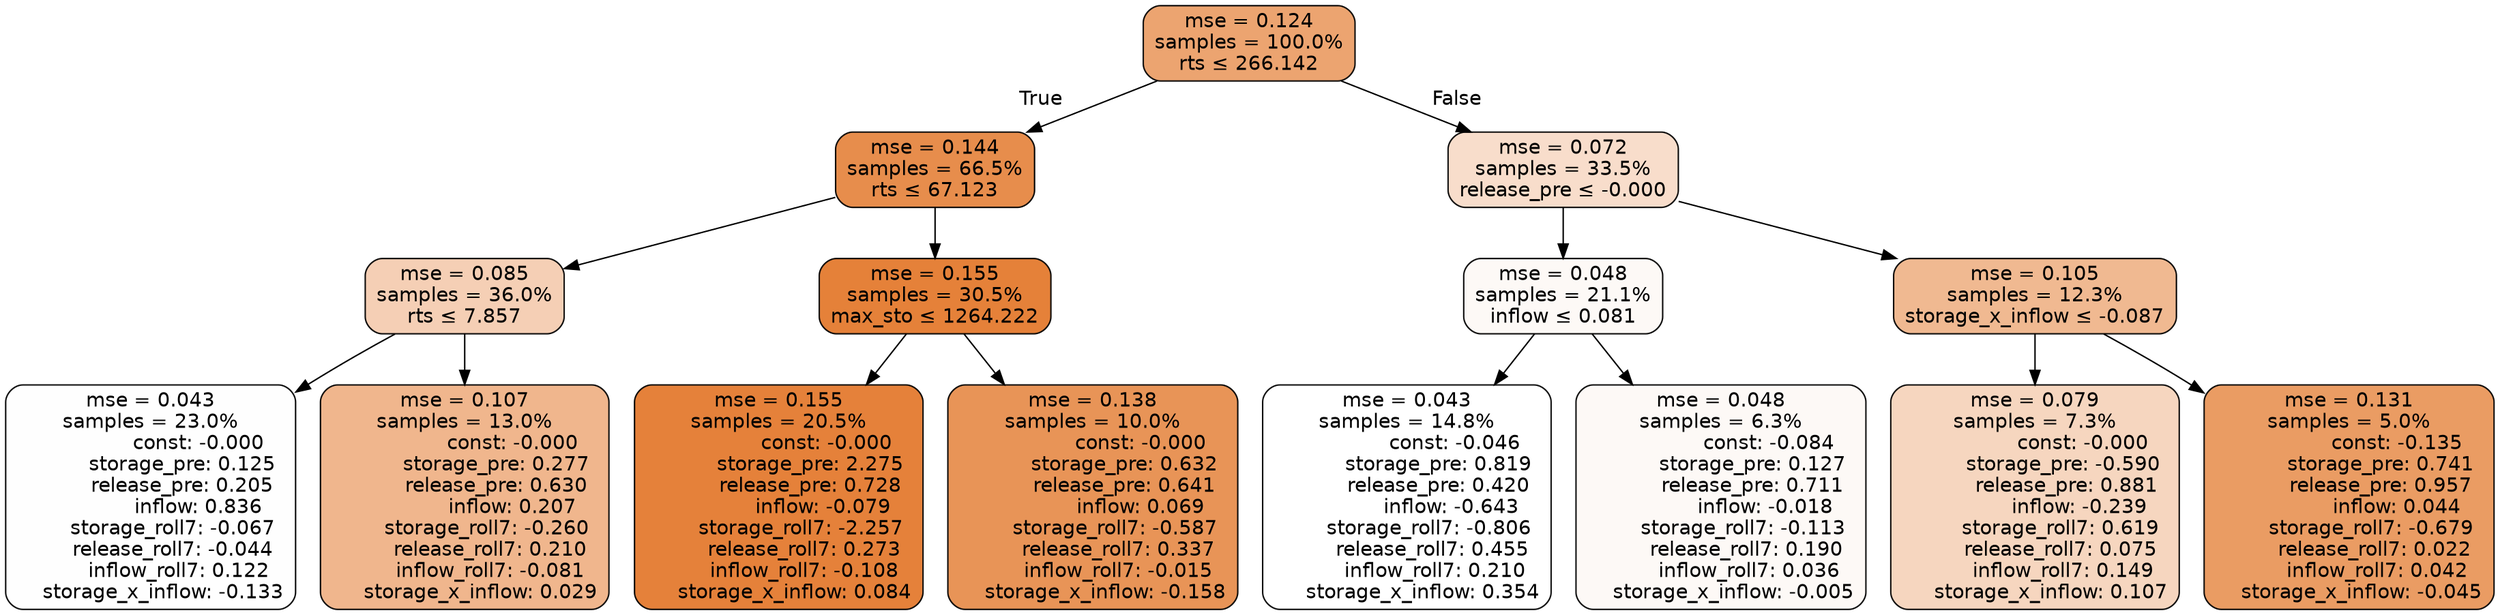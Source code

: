 digraph tree {
bgcolor="transparent"
node [shape=rectangle, style="filled, rounded", color="black", fontname=helvetica] ;
edge [fontname=helvetica] ;
	"0" [label="mse = 0.124
samples = 100.0%
rts &le; 266.142", fillcolor="#eca470"]
	"1" [label="mse = 0.144
samples = 66.5%
rts &le; 67.123", fillcolor="#e78d4c"]
	"2" [label="mse = 0.085
samples = 36.0%
rts &le; 7.857", fillcolor="#f5cfb5"]
	"3" [label="mse = 0.043
samples = 23.0%
               const: -0.000
          storage_pre: 0.125
          release_pre: 0.205
               inflow: 0.836
       storage_roll7: -0.067
       release_roll7: -0.044
         inflow_roll7: 0.122
    storage_x_inflow: -0.133", fillcolor="#fefefe"]
	"4" [label="mse = 0.107
samples = 13.0%
               const: -0.000
          storage_pre: 0.277
          release_pre: 0.630
               inflow: 0.207
       storage_roll7: -0.260
        release_roll7: 0.210
        inflow_roll7: -0.081
     storage_x_inflow: 0.029", fillcolor="#f0b68d"]
	"5" [label="mse = 0.155
samples = 30.5%
max_sto &le; 1264.222", fillcolor="#e58139"]
	"6" [label="mse = 0.155
samples = 20.5%
               const: -0.000
          storage_pre: 2.275
          release_pre: 0.728
              inflow: -0.079
       storage_roll7: -2.257
        release_roll7: 0.273
        inflow_roll7: -0.108
     storage_x_inflow: 0.084", fillcolor="#e5813a"]
	"7" [label="mse = 0.138
samples = 10.0%
               const: -0.000
          storage_pre: 0.632
          release_pre: 0.641
               inflow: 0.069
       storage_roll7: -0.587
        release_roll7: 0.337
        inflow_roll7: -0.015
    storage_x_inflow: -0.158", fillcolor="#e89457"]
	"8" [label="mse = 0.072
samples = 33.5%
release_pre &le; -0.000", fillcolor="#f8ddcb"]
	"9" [label="mse = 0.048
samples = 21.1%
inflow &le; 0.081", fillcolor="#fdf9f6"]
	"10" [label="mse = 0.043
samples = 14.8%
               const: -0.046
          storage_pre: 0.819
          release_pre: 0.420
              inflow: -0.643
       storage_roll7: -0.806
        release_roll7: 0.455
         inflow_roll7: 0.210
     storage_x_inflow: 0.354", fillcolor="#ffffff"]
	"11" [label="mse = 0.048
samples = 6.3%
               const: -0.084
          storage_pre: 0.127
          release_pre: 0.711
              inflow: -0.018
       storage_roll7: -0.113
        release_roll7: 0.190
         inflow_roll7: 0.036
    storage_x_inflow: -0.005", fillcolor="#fdf9f6"]
	"12" [label="mse = 0.105
samples = 12.3%
storage_x_inflow &le; -0.087", fillcolor="#f0b991"]
	"13" [label="mse = 0.079
samples = 7.3%
               const: -0.000
         storage_pre: -0.590
          release_pre: 0.881
              inflow: -0.239
        storage_roll7: 0.619
        release_roll7: 0.075
         inflow_roll7: 0.149
     storage_x_inflow: 0.107", fillcolor="#f6d6bf"]
	"14" [label="mse = 0.131
samples = 5.0%
               const: -0.135
          storage_pre: 0.741
          release_pre: 0.957
               inflow: 0.044
       storage_roll7: -0.679
        release_roll7: 0.022
         inflow_roll7: 0.042
    storage_x_inflow: -0.045", fillcolor="#ea9c63"]

	"0" -> "1" [labeldistance=2.5, labelangle=45, headlabel="True"]
	"1" -> "2"
	"2" -> "3"
	"2" -> "4"
	"1" -> "5"
	"5" -> "6"
	"5" -> "7"
	"0" -> "8" [labeldistance=2.5, labelangle=-45, headlabel="False"]
	"8" -> "9"
	"9" -> "10"
	"9" -> "11"
	"8" -> "12"
	"12" -> "13"
	"12" -> "14"
}